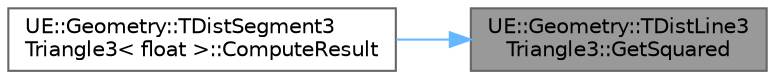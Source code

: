 digraph "UE::Geometry::TDistLine3Triangle3::GetSquared"
{
 // INTERACTIVE_SVG=YES
 // LATEX_PDF_SIZE
  bgcolor="transparent";
  edge [fontname=Helvetica,fontsize=10,labelfontname=Helvetica,labelfontsize=10];
  node [fontname=Helvetica,fontsize=10,shape=box,height=0.2,width=0.4];
  rankdir="RL";
  Node1 [id="Node000001",label="UE::Geometry::TDistLine3\lTriangle3::GetSquared",height=0.2,width=0.4,color="gray40", fillcolor="grey60", style="filled", fontcolor="black",tooltip=" "];
  Node1 -> Node2 [id="edge1_Node000001_Node000002",dir="back",color="steelblue1",style="solid",tooltip=" "];
  Node2 [id="Node000002",label="UE::Geometry::TDistSegment3\lTriangle3\< float \>::ComputeResult",height=0.2,width=0.4,color="grey40", fillcolor="white", style="filled",URL="$d9/dd7/classUE_1_1Geometry_1_1TDistSegment3Triangle3.html#aa2dcf795a3cc0a52aaec2e4517f13b16",tooltip=" "];
}
